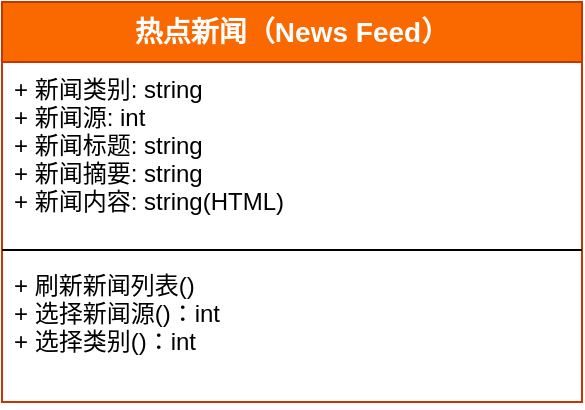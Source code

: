 <mxfile version="12.1.0" type="device" pages="1"><diagram id="kLkyTT4RMx1ix4jsi-1U" name="Page-1"><mxGraphModel dx="691" dy="757" grid="1" gridSize="10" guides="1" tooltips="1" connect="1" arrows="1" fold="1" page="1" pageScale="1" pageWidth="827" pageHeight="1169" math="0" shadow="0"><root><mxCell id="0"/><mxCell id="1" parent="0"/><mxCell id="YJgrN-Vo5FL3ECdHIfps-33" value="热点新闻（News Feed）" style="swimlane;fontStyle=1;align=center;verticalAlign=top;childLayout=stackLayout;horizontal=1;startSize=30;horizontalStack=0;resizeParent=1;resizeParentMax=0;resizeLast=0;collapsible=1;marginBottom=0;fontSize=14;fillColor=#fa6800;strokeColor=#C73500;fontColor=#ffffff;" parent="1" vertex="1"><mxGeometry x="80" y="510" width="290" height="200" as="geometry"/></mxCell><mxCell id="YJgrN-Vo5FL3ECdHIfps-34" value="+ 新闻类别: string&#10;+ 新闻源: int&#10;+ 新闻标题: string&#10;+ 新闻摘要: string&#10;+ 新闻内容: string(HTML)" style="text;strokeColor=none;fillColor=none;align=left;verticalAlign=top;spacingLeft=4;spacingRight=4;overflow=hidden;rotatable=0;points=[[0,0.5],[1,0.5]];portConstraint=eastwest;" parent="YJgrN-Vo5FL3ECdHIfps-33" vertex="1"><mxGeometry y="30" width="290" height="90" as="geometry"/></mxCell><mxCell id="YJgrN-Vo5FL3ECdHIfps-35" value="" style="line;strokeWidth=1;fillColor=none;align=left;verticalAlign=middle;spacingTop=-1;spacingLeft=3;spacingRight=3;rotatable=0;labelPosition=right;points=[];portConstraint=eastwest;" parent="YJgrN-Vo5FL3ECdHIfps-33" vertex="1"><mxGeometry y="120" width="290" height="8" as="geometry"/></mxCell><mxCell id="YJgrN-Vo5FL3ECdHIfps-36" value="+ 刷新新闻列表()&#10;+ 选择新闻源()：int&#10;+ 选择类别()：int" style="text;strokeColor=none;fillColor=none;align=left;verticalAlign=top;spacingLeft=4;spacingRight=4;overflow=hidden;rotatable=0;points=[[0,0.5],[1,0.5]];portConstraint=eastwest;" parent="YJgrN-Vo5FL3ECdHIfps-33" vertex="1"><mxGeometry y="128" width="290" height="72" as="geometry"/></mxCell></root></mxGraphModel></diagram></mxfile>
